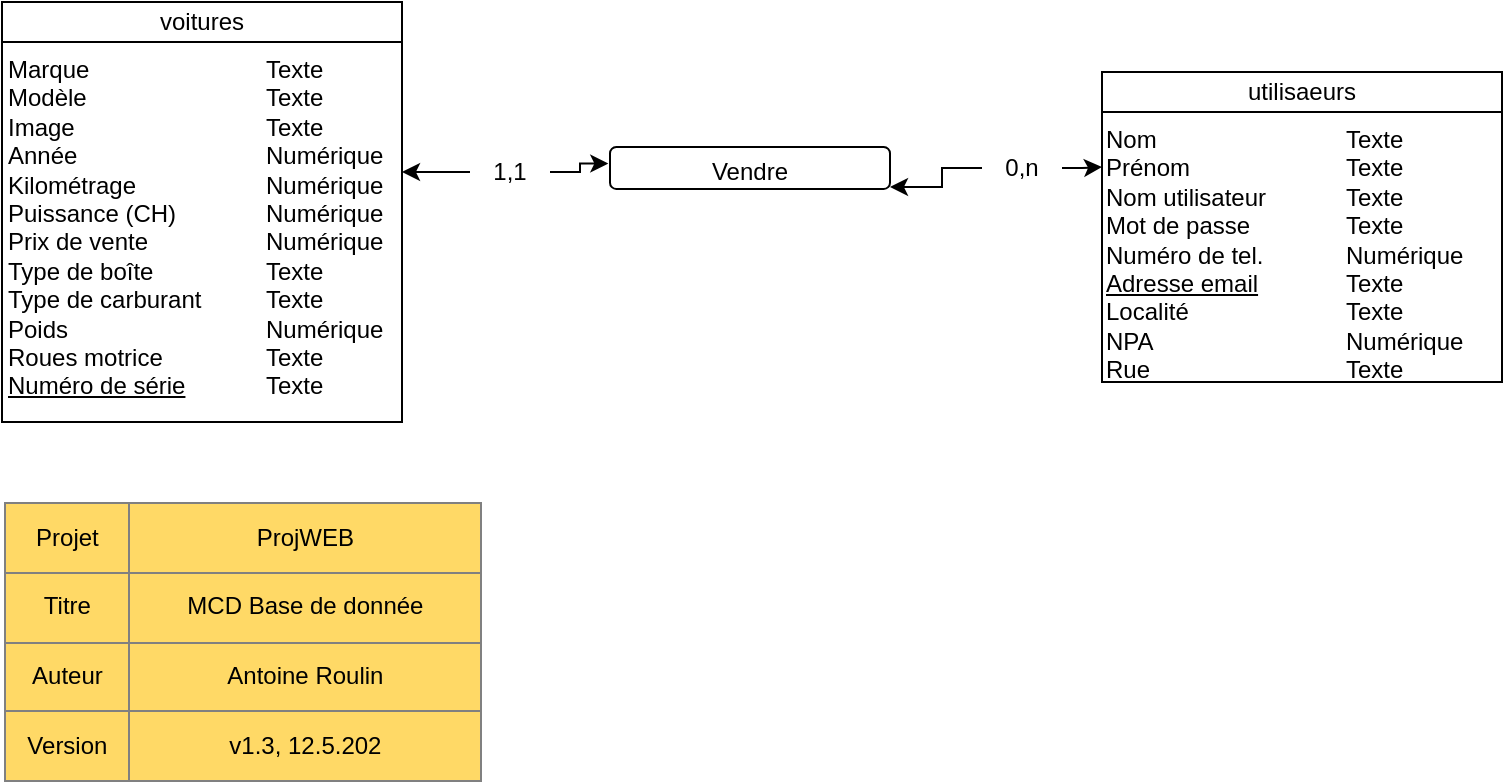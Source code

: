 <mxfile version="14.6.12" type="device"><diagram id="e0QQD448rr6wpt4QIZnX" name="Page-1"><mxGraphModel dx="1038" dy="548" grid="1" gridSize="10" guides="1" tooltips="1" connect="1" arrows="1" fold="1" page="1" pageScale="1" pageWidth="827" pageHeight="1169" math="0" shadow="0"><root><mxCell id="0"/><mxCell id="1" parent="0"/><mxCell id="IdrE88s38FQeaAjocRTw-19" value="&lt;div style=&quot;box-sizing: border-box ; width: 100% ; padding: 2px&quot;&gt;&lt;br&gt;&lt;/div&gt;" style="verticalAlign=top;align=center;overflow=fill;html=1;rounded=0;shadow=0;comic=0;labelBackgroundColor=none;strokeColor=#000000;strokeWidth=1;fillColor=#ffffff;fontFamily=Verdana;fontSize=12;fontColor=#000000;" parent="1" vertex="1"><mxGeometry x="40" y="30" width="200" height="210" as="geometry"/></mxCell><mxCell id="IdrE88s38FQeaAjocRTw-20" value="voitures" style="rounded=0;whiteSpace=wrap;html=1;" parent="1" vertex="1"><mxGeometry x="40" y="30" width="200" height="20" as="geometry"/></mxCell><mxCell id="IdrE88s38FQeaAjocRTw-21" value="Marque&lt;br&gt;Modèle&lt;br&gt;Image&lt;br&gt;Année&lt;br&gt;Kilométrage&lt;br&gt;Puissance (CH)&lt;br&gt;Prix de vente&lt;br&gt;Type de boîte&lt;br&gt;Type de carburant&lt;br&gt;Poids&lt;br&gt;Roues motrice&lt;br&gt;&lt;u&gt;Numéro de série&lt;/u&gt;" style="text;html=1;strokeColor=none;fillColor=none;align=left;verticalAlign=top;whiteSpace=wrap;rounded=0;" parent="1" vertex="1"><mxGeometry x="41" y="50" width="110" height="160" as="geometry"/></mxCell><mxCell id="IdrE88s38FQeaAjocRTw-22" value="Texte&lt;br&gt;Texte&lt;br&gt;Texte&lt;br&gt;Numérique&lt;br&gt;Numérique&lt;br&gt;Numérique&lt;br&gt;Numérique&lt;br&gt;Texte&lt;br&gt;Texte&lt;br&gt;Numérique&lt;br&gt;Texte&lt;br&gt;Texte" style="text;html=1;strokeColor=none;fillColor=none;align=left;verticalAlign=top;whiteSpace=wrap;rounded=0;" parent="1" vertex="1"><mxGeometry x="170" y="50" width="70" height="160" as="geometry"/></mxCell><mxCell id="IdrE88s38FQeaAjocRTw-23" value="&lt;div style=&quot;box-sizing: border-box ; width: 100% ; padding: 2px&quot;&gt;&lt;br&gt;&lt;/div&gt;" style="verticalAlign=top;align=center;overflow=fill;html=1;rounded=0;shadow=0;comic=0;labelBackgroundColor=none;strokeColor=#000000;strokeWidth=1;fillColor=#ffffff;fontFamily=Verdana;fontSize=12;fontColor=#000000;" parent="1" vertex="1"><mxGeometry x="590" y="65" width="200" height="155" as="geometry"/></mxCell><mxCell id="IdrE88s38FQeaAjocRTw-24" value="utilisaeurs" style="rounded=0;whiteSpace=wrap;html=1;" parent="1" vertex="1"><mxGeometry x="590" y="65" width="200" height="20" as="geometry"/></mxCell><mxCell id="IdrE88s38FQeaAjocRTw-25" value="Nom&lt;br&gt;Prénom&lt;br&gt;Nom utilisateur&lt;br&gt;Mot de passe&lt;br&gt;Numéro de tel.&lt;br&gt;&lt;u&gt;Adresse email&lt;/u&gt;&lt;br&gt;Localité&lt;br&gt;NPA&lt;br&gt;Rue" style="text;html=1;strokeColor=none;fillColor=none;align=left;verticalAlign=top;whiteSpace=wrap;rounded=0;" parent="1" vertex="1"><mxGeometry x="590" y="85" width="100" height="110" as="geometry"/></mxCell><mxCell id="IdrE88s38FQeaAjocRTw-26" value="Texte&lt;br&gt;Texte&lt;br&gt;Texte&lt;br&gt;Texte&lt;br&gt;Numérique&lt;br&gt;Texte&lt;br&gt;Texte&lt;br&gt;Numérique&lt;br&gt;Texte" style="text;html=1;strokeColor=none;fillColor=none;align=left;verticalAlign=top;whiteSpace=wrap;rounded=0;" parent="1" vertex="1"><mxGeometry x="710" y="85" width="80" height="110" as="geometry"/></mxCell><mxCell id="IdrE88s38FQeaAjocRTw-38" value="" style="rounded=1;whiteSpace=wrap;html=1;" parent="1" vertex="1"><mxGeometry x="344" y="102.5" width="140" height="21" as="geometry"/></mxCell><mxCell id="IdrE88s38FQeaAjocRTw-39" value="Vendre" style="text;html=1;strokeColor=none;fillColor=none;align=center;verticalAlign=middle;whiteSpace=wrap;rounded=0;" parent="1" vertex="1"><mxGeometry x="354" y="104.5" width="120" height="20" as="geometry"/></mxCell><mxCell id="IdrE88s38FQeaAjocRTw-61" value="&lt;table border=&quot;1&quot; width=&quot;100%&quot; style=&quot;width: 100% ; height: 100% ; border-collapse: collapse&quot;&gt;&lt;tbody&gt;&lt;tr&gt;&lt;td align=&quot;center&quot;&gt;Projet&lt;/td&gt;&lt;td align=&quot;center&quot;&gt;ProjWEB&lt;/td&gt;&lt;/tr&gt;&lt;tr&gt;&lt;td align=&quot;center&quot;&gt;Titre&lt;/td&gt;&lt;td align=&quot;center&quot;&gt;MCD Base de donnée&lt;/td&gt;&lt;/tr&gt;&lt;tr&gt;&lt;td align=&quot;center&quot;&gt;Auteur&lt;/td&gt;&lt;td align=&quot;center&quot;&gt;Antoine Roulin&lt;/td&gt;&lt;/tr&gt;&lt;tr&gt;&lt;td style=&quot;text-align: center&quot;&gt;Version&lt;/td&gt;&lt;td style=&quot;text-align: center&quot;&gt;v1.3, 12.5.202&lt;/td&gt;&lt;/tr&gt;&lt;/tbody&gt;&lt;/table&gt;" style="text;html=1;overflow=fill;labelBackgroundColor=#FFD966;" parent="1" vertex="1"><mxGeometry x="41" y="280" width="239" height="140" as="geometry"/></mxCell><mxCell id="OWBedL2sYewYz4-yyOLH-14" value="1,1" style="text;html=1;strokeColor=none;fillColor=none;align=center;verticalAlign=middle;whiteSpace=wrap;rounded=0;" parent="1" vertex="1"><mxGeometry x="274" y="102.5" width="40" height="25" as="geometry"/></mxCell><mxCell id="OWBedL2sYewYz4-yyOLH-16" value="" style="endArrow=classic;html=1;rounded=0;edgeStyle=orthogonalEdgeStyle;entryX=1.017;entryY=0.116;entryDx=0;entryDy=0;exitX=0;exitY=0.5;exitDx=0;exitDy=0;entryPerimeter=0;fontStyle=1" parent="1" source="OWBedL2sYewYz4-yyOLH-14" edge="1"><mxGeometry width="50" height="50" relative="1" as="geometry"><mxPoint x="318.81" y="113.4" as="sourcePoint"/><mxPoint x="240.0" y="114.96" as="targetPoint"/><Array as="points"/></mxGeometry></mxCell><mxCell id="OWBedL2sYewYz4-yyOLH-38" value="" style="endArrow=classic;html=1;rounded=0;edgeStyle=orthogonalEdgeStyle;entryX=-0.006;entryY=0.393;entryDx=0;entryDy=0;exitX=1;exitY=0.5;exitDx=0;exitDy=0;entryPerimeter=0;fontStyle=1" parent="1" source="OWBedL2sYewYz4-yyOLH-14" target="IdrE88s38FQeaAjocRTw-38" edge="1"><mxGeometry width="50" height="50" relative="1" as="geometry"><mxPoint x="330" y="125" as="sourcePoint"/><mxPoint x="250" y="124.96" as="targetPoint"/><Array as="points"/></mxGeometry></mxCell><mxCell id="srn3jmwcMC5uJsa0hSUN-2" value="0,n" style="text;html=1;strokeColor=none;fillColor=none;align=center;verticalAlign=middle;whiteSpace=wrap;rounded=0;" parent="1" vertex="1"><mxGeometry x="530" y="100.5" width="40" height="25" as="geometry"/></mxCell><mxCell id="srn3jmwcMC5uJsa0hSUN-4" value="" style="endArrow=classic;html=1;rounded=0;edgeStyle=orthogonalEdgeStyle;exitX=1;exitY=0.5;exitDx=0;exitDy=0;entryX=0;entryY=0.25;entryDx=0;entryDy=0;" parent="1" source="srn3jmwcMC5uJsa0hSUN-2" target="IdrE88s38FQeaAjocRTw-25" edge="1"><mxGeometry width="50" height="50" relative="1" as="geometry"><mxPoint x="580" y="210" as="sourcePoint"/><mxPoint x="630" y="160" as="targetPoint"/></mxGeometry></mxCell><mxCell id="srn3jmwcMC5uJsa0hSUN-5" value="" style="endArrow=classic;html=1;rounded=0;edgeStyle=orthogonalEdgeStyle;exitX=0;exitY=0.5;exitDx=0;exitDy=0;entryX=1;entryY=0;entryDx=0;entryDy=0;" parent="1" source="srn3jmwcMC5uJsa0hSUN-2" edge="1"><mxGeometry width="50" height="50" relative="1" as="geometry"><mxPoint x="590" y="280" as="sourcePoint"/><mxPoint x="484" y="122.5" as="targetPoint"/><Array as="points"><mxPoint x="530" y="113"/><mxPoint x="510" y="113"/><mxPoint x="510" y="123"/></Array></mxGeometry></mxCell></root></mxGraphModel></diagram></mxfile>